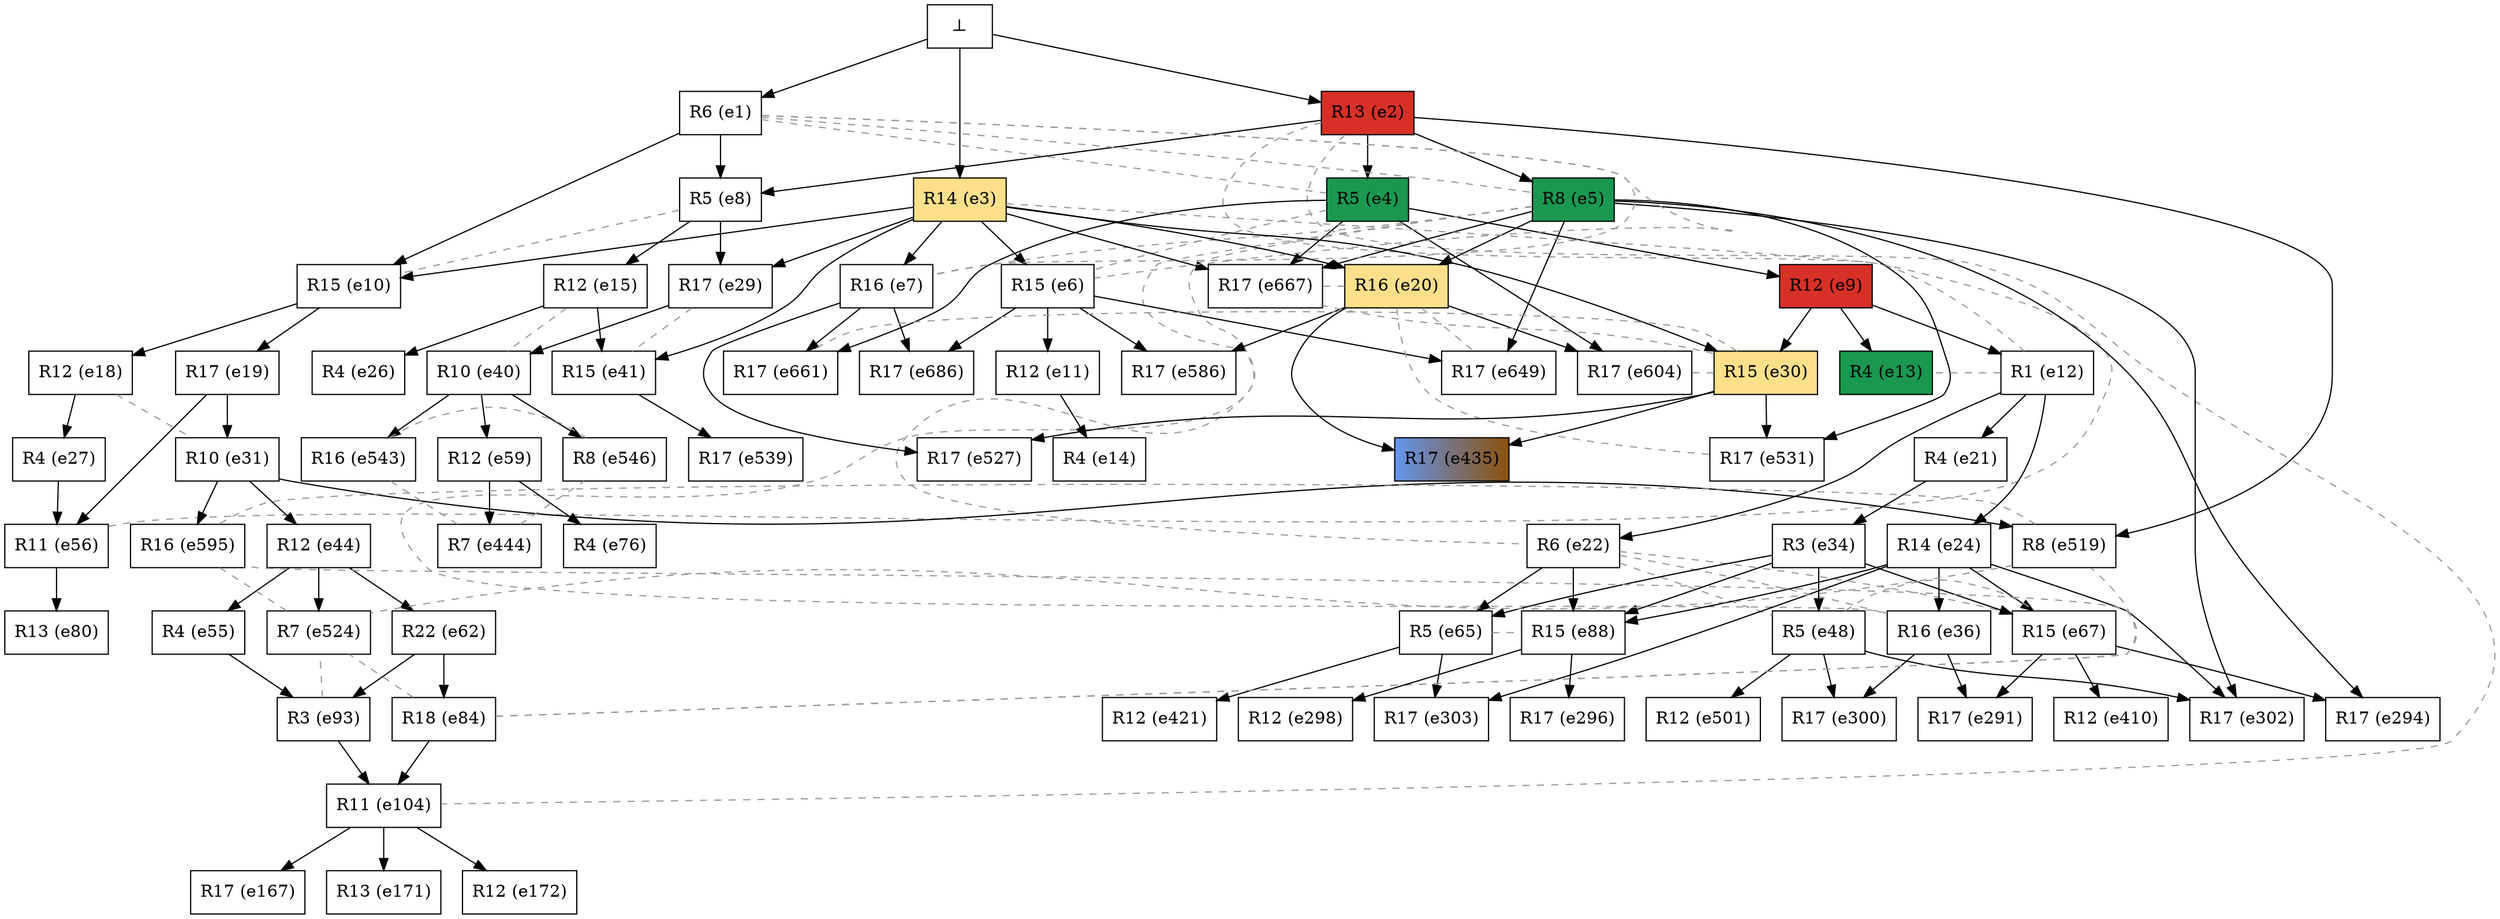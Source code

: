 digraph test {
  e2 -> e4;
  e2 -> e5;
  e3 -> e6;
  e3 -> e7;
  e1 -> e8;
  e2 -> e8;
  e4 -> e9;
  e1 -> e10;
  e3 -> e10;
  e6 -> e11;
  e9 -> e12;
  e9 -> e13;
  e11 -> e14;
  e8 -> e15;
  e10 -> e18;
  e10 -> e19;
  e3 -> e20;
  e5 -> e20;
  e12 -> e21;
  e12 -> e22;
  e12 -> e24;
  e15 -> e26;
  e18 -> e27;
  e3 -> e29;
  e8 -> e29;
  e3 -> e30;
  e9 -> e30;
  e19 -> e31;
  e21 -> e34;
  e24 -> e36;
  e29 -> e40;
  e3 -> e41;
  e15 -> e41;
  e31 -> e44;
  e34 -> e48;
  e44 -> e55;
  e19 -> e56;
  e27 -> e56;
  e40 -> e59;
  e44 -> e62;
  e22 -> e65;
  e34 -> e65;
  e24 -> e67;
  e34 -> e67;
  e59 -> e76;
  e56 -> e80;
  e62 -> e84;
  e22 -> e88;
  e24 -> e88;
  e34 -> e88;
  e55 -> e93;
  e62 -> e93;
  e84 -> e104;
  e93 -> e104;
  e104 -> e167;
  e104 -> e171;
  e104 -> e172;
  e36 -> e291;
  e67 -> e291;
  e5 -> e294;
  e67 -> e294;
  e88 -> e296;
  e88 -> e298;
  e36 -> e300;
  e48 -> e300;
  e5 -> e302;
  e24 -> e302;
  e48 -> e302;
  e24 -> e303;
  e65 -> e303;
  e67 -> e410;
  e65 -> e421;
  e20 -> e435;
  e30 -> e435;
  e59 -> e444;
  e48 -> e501;
  e2 -> e519;
  e31 -> e519;
  e44 -> e524;
  e7 -> e527;
  e30 -> e527;
  e5 -> e531;
  e30 -> e531;
  e41 -> e539;
  e40 -> e543;
  e40 -> e546;
  e6 -> e586;
  e20 -> e586;
  e31 -> e595;
  e4 -> e604;
  e20 -> e604;
  e5 -> e649;
  e6 -> e649;
  e4 -> e661;
  e7 -> e661;
  e3 -> e667;
  e4 -> e667;
  e5 -> e667;
  e6 -> e686;
  e7 -> e686;
  e0 -> e1;
  e0 -> e2;
  e0 -> e3;

//conflicts
  e1 -> e4 [arrowhead=none color=gray60 style=dashed constraint=false];
  e1 -> e5 [arrowhead=none color=gray60 style=dashed constraint=false];
  e1 -> e6 [arrowhead=none color=gray60 style=dashed constraint=false];
  e1 -> e7 [arrowhead=none color=gray60 style=dashed constraint=false];
  e2 -> e56 [arrowhead=none color=gray60 style=dashed constraint=false];
  e2 -> e104 [arrowhead=none color=gray60 style=dashed constraint=false];
  e3 -> e12 [arrowhead=none color=gray60 style=dashed constraint=false];
  e4 -> e6 [arrowhead=none color=gray60 style=dashed constraint=false];
  e5 -> e7 [arrowhead=none color=gray60 style=dashed constraint=false];
  e5 -> e22 [arrowhead=none color=gray60 style=dashed constraint=false];
  e5 -> e36 [arrowhead=none color=gray60 style=dashed constraint=false];
  e8 -> e10 [arrowhead=none color=gray60 style=dashed constraint=false];
  e12 -> e13 [arrowhead=none color=gray60 style=dashed constraint=false];
  e15 -> e40 [arrowhead=none color=gray60 style=dashed constraint=false];
  e18 -> e31 [arrowhead=none color=gray60 style=dashed constraint=false];
  e20 -> e531 [arrowhead=none color=gray60 style=dashed constraint=false];
  e20 -> e649 [arrowhead=none color=gray60 style=dashed constraint=false];
  e20 -> e667 [arrowhead=none color=gray60 style=dashed constraint=false];
  e22 -> e36 [arrowhead=none color=gray60 style=dashed constraint=false];
  e22 -> e48 [arrowhead=none color=gray60 style=dashed constraint=false];
  e22 -> e67 [arrowhead=none color=gray60 style=dashed constraint=false];
  e29 -> e41 [arrowhead=none color=gray60 style=dashed constraint=false];
  e30 -> e604 [arrowhead=none color=gray60 style=dashed constraint=false];
  e30 -> e661 [arrowhead=none color=gray60 style=dashed constraint=false];
  e30 -> e667 [arrowhead=none color=gray60 style=dashed constraint=false];
  e48 -> e67 [arrowhead=none color=gray60 style=dashed constraint=false];
  e65 -> e88 [arrowhead=none color=gray60 style=dashed constraint=false];
  e84 -> e519 [arrowhead=none color=gray60 style=dashed constraint=false];
  e84 -> e524 [arrowhead=none color=gray60 style=dashed constraint=false];
  e84 -> e595 [arrowhead=none color=gray60 style=dashed constraint=false];
  e93 -> e524 [arrowhead=none color=gray60 style=dashed constraint=false];
  e444 -> e543 [arrowhead=none color=gray60 style=dashed constraint=false];
  e444 -> e546 [arrowhead=none color=gray60 style=dashed constraint=false];
  e519 -> e524 [arrowhead=none color=gray60 style=dashed constraint=false];
  e519 -> e595 [arrowhead=none color=gray60 style=dashed constraint=false];
  e524 -> e595 [arrowhead=none color=gray60 style=dashed constraint=false];
  e543 -> e546 [arrowhead=none color=gray60 style=dashed constraint=false];

  e1 [color="black" fillcolor="white:white" label="R6 (e1)" shape=box style=filled];
  e2 [color="black" fillcolor="#d73027:#d73027" label="R13 (e2)" shape=box style=filled];
  e3 [color="black" fillcolor="#fee08b:#fee08b" label="R14 (e3)" shape=box style=filled];
  e4 [color="black" fillcolor="#1a9850:#1a9850" label="R5 (e4)" shape=box style=filled];
  e5 [color="black" fillcolor="#1a9850:#1a9850" label="R8 (e5)" shape=box style=filled];
  e6 [color="black" fillcolor="white:white" label="R15 (e6)" shape=box style=filled];
  e7 [color="black" fillcolor="white:white" label="R16 (e7)" shape=box style=filled];
  e8 [color="black" fillcolor="white:white" label="R5 (e8)" shape=box style=filled];
  e9 [color="black" fillcolor="#d73027:#d73027" label="R12 (e9)" shape=box style=filled];
  e10 [color="black" fillcolor="white:white" label="R15 (e10)" shape=box style=filled];
  e11 [color="black" fillcolor="white:white" label="R12 (e11)" shape=box style=filled];
  e12 [color="black" fillcolor="white:white" label="R1 (e12)" shape=box style=filled];
  e13 [color="black" fillcolor="#1a9850:#1a9850" label="R4 (e13)" shape=box style=filled];
  e14 [color="black" fillcolor="white:white" label="R4 (e14)" shape=box style=filled];
  e15 [color="black" fillcolor="white:white" label="R12 (e15)" shape=box style=filled];
  e18 [color="black" fillcolor="white:white" label="R12 (e18)" shape=box style=filled];
  e19 [color="black" fillcolor="white:white" label="R17 (e19)" shape=box style=filled];
  e20 [color="black" fillcolor="#fee08b:#fee08b" label="R16 (e20)" shape=box style=filled];
  e21 [color="black" fillcolor="white:white" label="R4 (e21)" shape=box style=filled];
  e22 [color="black" fillcolor="white:white" label="R6 (e22)" shape=box style=filled];
  e24 [color="black" fillcolor="white:white" label="R14 (e24)" shape=box style=filled];
  e26 [color="black" fillcolor="white:white" label="R4 (e26)" shape=box style=filled];
  e27 [color="black" fillcolor="white:white" label="R4 (e27)" shape=box style=filled];
  e29 [color="black" fillcolor="white:white" label="R17 (e29)" shape=box style=filled];
  e30 [color="black" fillcolor="#fee08b:#fee08b" label="R15 (e30)" shape=box style=filled];
  e31 [color="black" fillcolor="white:white" label="R10 (e31)" shape=box style=filled];
  e34 [color="black" fillcolor="white:white" label="R3 (e34)" shape=box style=filled];
  e36 [color="black" fillcolor="white:white" label="R16 (e36)" shape=box style=filled];
  e40 [color="black" fillcolor="white:white" label="R10 (e40)" shape=box style=filled];
  e41 [color="black" fillcolor="white:white" label="R15 (e41)" shape=box style=filled];
  e44 [color="black" fillcolor="white:white" label="R12 (e44)" shape=box style=filled];
  e48 [color="black" fillcolor="white:white" label="R5 (e48)" shape=box style=filled];
  e55 [color="black" fillcolor="white:white" label="R4 (e55)" shape=box style=filled];
  e56 [color="black" fillcolor="white:white" label="R11 (e56)" shape=box style=filled];
  e59 [color="black" fillcolor="white:white" label="R12 (e59)" shape=box style=filled];
  e62 [color="black" fillcolor="white:white" label="R22 (e62)" shape=box style=filled];
  e65 [color="black" fillcolor="white:white" label="R5 (e65)" shape=box style=filled];
  e67 [color="black" fillcolor="white:white" label="R15 (e67)" shape=box style=filled];
  e76 [color="black" fillcolor="white:white" label="R4 (e76)" shape=box style=filled];
  e80 [color="black" fillcolor="white:white" label="R13 (e80)" shape=box style=filled];
  e84 [color="black" fillcolor="white:white" label="R18 (e84)" shape=box style=filled];
  e88 [color="black" fillcolor="white:white" label="R15 (e88)" shape=box style=filled];
  e93 [color="black" fillcolor="white:white" label="R3 (e93)" shape=box style=filled];
  e104 [color="black" fillcolor="white:white" label="R11 (e104)" shape=box style=filled];
  e167 [color="black" fillcolor="white:white" label="R17 (e167)" shape=box style=filled];
  e171 [color="black" fillcolor="white:white" label="R13 (e171)" shape=box style=filled];
  e172 [color="black" fillcolor="white:white" label="R12 (e172)" shape=box style=filled];
  e291 [color="black" fillcolor="white:white" label="R17 (e291)" shape=box style=filled];
  e294 [color="black" fillcolor="white:white" label="R17 (e294)" shape=box style=filled];
  e296 [color="black" fillcolor="white:white" label="R17 (e296)" shape=box style=filled];
  e298 [color="black" fillcolor="white:white" label="R12 (e298)" shape=box style=filled];
  e300 [color="black" fillcolor="white:white" label="R17 (e300)" shape=box style=filled];
  e302 [color="black" fillcolor="white:white" label="R17 (e302)" shape=box style=filled];
  e303 [color="black" fillcolor="white:white" label="R17 (e303)" shape=box style=filled];
  e410 [color="black" fillcolor="white:white" label="R12 (e410)" shape=box style=filled];
  e421 [color="black" fillcolor="white:white" label="R12 (e421)" shape=box style=filled];
  e435 [color="black" fillcolor="cornflowerblue:#8c510a" label="R17 (e435)" shape=box style=filled];
  e444 [color="black" fillcolor="white:white" label="R7 (e444)" shape=box style=filled];
  e501 [color="black" fillcolor="white:white" label="R12 (e501)" shape=box style=filled];
  e519 [color="black" fillcolor="white:white" label="R8 (e519)" shape=box style=filled];
  e524 [color="black" fillcolor="white:white" label="R7 (e524)" shape=box style=filled];
  e527 [color="black" fillcolor="white:white" label="R17 (e527)" shape=box style=filled];
  e531 [color="black" fillcolor="white:white" label="R17 (e531)" shape=box style=filled];
  e539 [color="black" fillcolor="white:white" label="R17 (e539)" shape=box style=filled];
  e543 [color="black" fillcolor="white:white" label="R16 (e543)" shape=box style=filled];
  e546 [color="black" fillcolor="white:white" label="R8 (e546)" shape=box style=filled];
  e586 [color="black" fillcolor="white:white" label="R17 (e586)" shape=box style=filled];
  e595 [color="black" fillcolor="white:white" label="R16 (e595)" shape=box style=filled];
  e604 [color="black" fillcolor="white:white" label="R17 (e604)" shape=box style=filled];
  e649 [color="black" fillcolor="white:white" label="R17 (e649)" shape=box style=filled];
  e661 [color="black" fillcolor="white:white" label="R17 (e661)" shape=box style=filled];
  e667 [color="black" fillcolor="white:white" label="R17 (e667)" shape=box style=filled];
  e686 [color="black" fillcolor="white:white" label="R17 (e686)" shape=box style=filled];
  e0 [fillcolor="white" label="⊥" shape=box style=filled];
}
